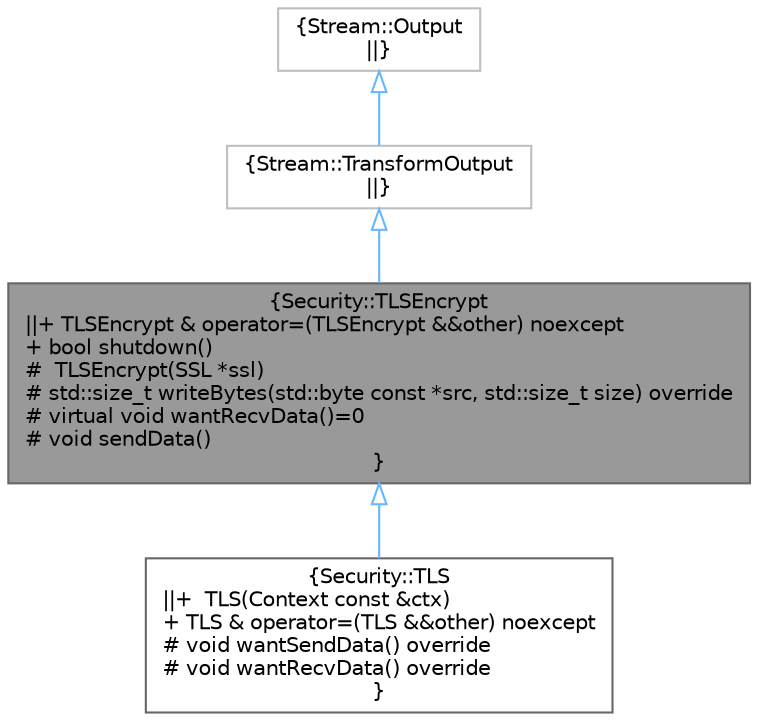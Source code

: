 digraph "Security::TLSEncrypt"
{
 // LATEX_PDF_SIZE
  bgcolor="transparent";
  edge [fontname=Helvetica,fontsize=10,labelfontname=Helvetica,labelfontsize=10];
  node [fontname=Helvetica,fontsize=10,shape=box,height=0.2,width=0.4];
  Node1 [label="{Security::TLSEncrypt\n||+ TLSEncrypt & operator=(TLSEncrypt &&other) noexcept\l+ bool shutdown()\l#  TLSEncrypt(SSL *ssl)\l# std::size_t writeBytes(std::byte const *src, std::size_t size) override\l# virtual void wantRecvData()=0\l# void sendData()\l}",height=0.2,width=0.4,color="gray40", fillcolor="grey60", style="filled", fontcolor="black",tooltip="Stream::Output TLS encryptor."];
  Node2 -> Node1 [dir="back",color="steelblue1",style="solid",arrowtail="onormal"];
  Node2 [label="{Stream::TransformOutput\n||}",height=0.2,width=0.4,color="grey75", fillcolor="white", style="filled",URL="/tmp/build/x64/Release/Stream/tag.xml$d1/dff/classStream_1_1TransformOutput.html",tooltip=" "];
  Node3 -> Node2 [dir="back",color="steelblue1",style="solid",arrowtail="onormal"];
  Node3 [label="{Stream::Output\n||}",height=0.2,width=0.4,color="grey75", fillcolor="white", style="filled",URL="/tmp/build/x64/Release/Stream/tag.xml$df/dc2/classStream_1_1Output.html",tooltip=" "];
  Node1 -> Node4 [dir="back",color="steelblue1",style="solid",arrowtail="onormal"];
  Node4 [label="{Security::TLS\n||+  TLS(Context const &ctx)\l+ TLS & operator=(TLS &&other) noexcept\l# void wantSendData() override\l# void wantRecvData() override\l}",height=0.2,width=0.4,color="gray40", fillcolor="white", style="filled",URL="$d8/d26/classSecurity_1_1TLS.html",tooltip="Stream::Input / Stream::Output TLS decryptor and encryptor."];
}

